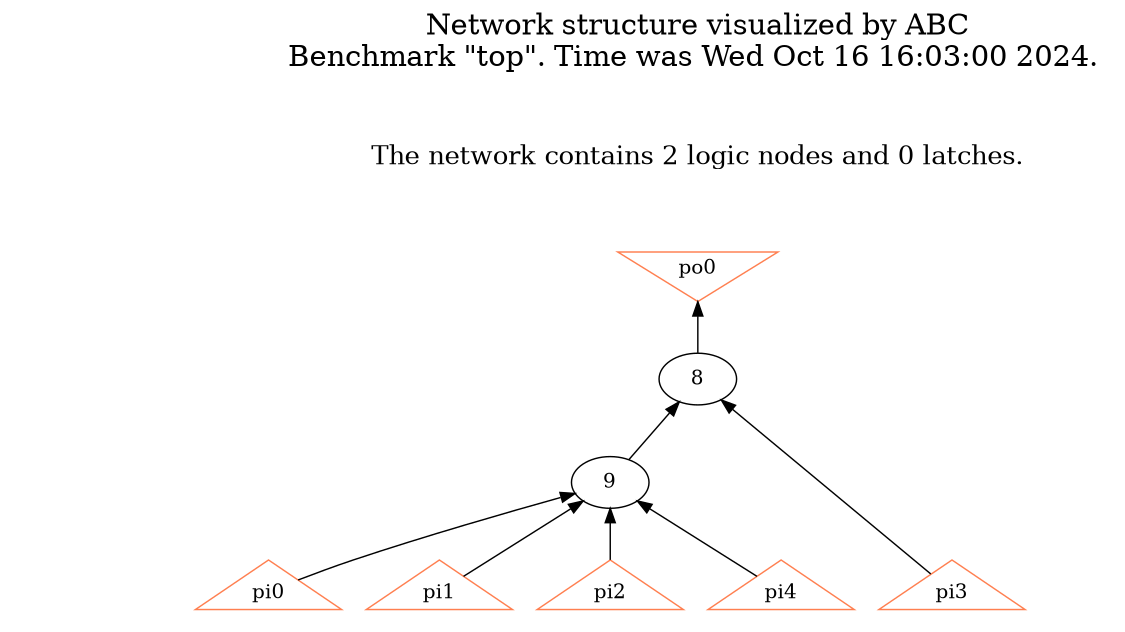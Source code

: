 # Network structure generated by ABC

digraph network {
size = "7.5,10";
center = true;
edge [dir = back];

{
  node [shape = plaintext];
  edge [style = invis];
  LevelTitle1 [label=""];
  LevelTitle2 [label=""];
  Level3 [label = ""];
  Level2 [label = ""];
  Level1 [label = ""];
  Level0 [label = ""];
  LevelTitle1 ->  LevelTitle2 ->  Level3 ->  Level2 ->  Level1 ->  Level0;
}

{
  rank = same;
  LevelTitle1;
  title1 [shape=plaintext,
          fontsize=20,
          fontname = "Times-Roman",
          label="Network structure visualized by ABC\nBenchmark \"top\". Time was Wed Oct 16 16:03:00 2024. "
         ];
}

{
  rank = same;
  LevelTitle2;
  title2 [shape=plaintext,
          fontsize=18,
          fontname = "Times-Roman",
          label="The network contains 2 logic nodes and 0 latches.\n"
         ];
}

{
  rank = same;
  Level3;
  Node6 [label = "po0", shape = invtriangle, color = coral, fillcolor = coral];
}

{
  rank = same;
  Level2;
  Node8 [label = "8\n", shape = ellipse];
}

{
  rank = same;
  Level1;
  Node9 [label = "9\n", shape = ellipse];
}

{
  rank = same;
  Level0;
  Node1 [label = "pi0", shape = triangle, color = coral, fillcolor = coral];
  Node2 [label = "pi1", shape = triangle, color = coral, fillcolor = coral];
  Node3 [label = "pi2", shape = triangle, color = coral, fillcolor = coral];
  Node4 [label = "pi3", shape = triangle, color = coral, fillcolor = coral];
  Node5 [label = "pi4", shape = triangle, color = coral, fillcolor = coral];
}

title1 -> title2 [style = invis];
title2 -> Node6 [style = invis];
Node6 -> Node8 [style = solid];
Node8 -> Node9 [style = solid];
Node8 -> Node4 [style = solid];
Node9 -> Node1 [style = solid];
Node9 -> Node2 [style = solid];
Node9 -> Node3 [style = solid];
Node9 -> Node5 [style = solid];
}

